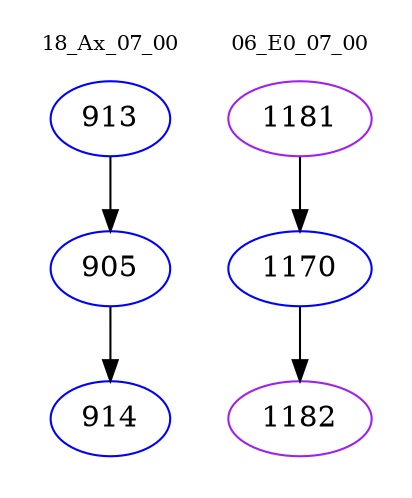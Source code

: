 digraph{
subgraph cluster_0 {
color = white
label = "18_Ax_07_00";
fontsize=10;
T0_913 [label="913", color="blue"]
T0_913 -> T0_905 [color="black"]
T0_905 [label="905", color="blue"]
T0_905 -> T0_914 [color="black"]
T0_914 [label="914", color="blue"]
}
subgraph cluster_1 {
color = white
label = "06_E0_07_00";
fontsize=10;
T1_1181 [label="1181", color="purple"]
T1_1181 -> T1_1170 [color="black"]
T1_1170 [label="1170", color="blue"]
T1_1170 -> T1_1182 [color="black"]
T1_1182 [label="1182", color="purple"]
}
}
